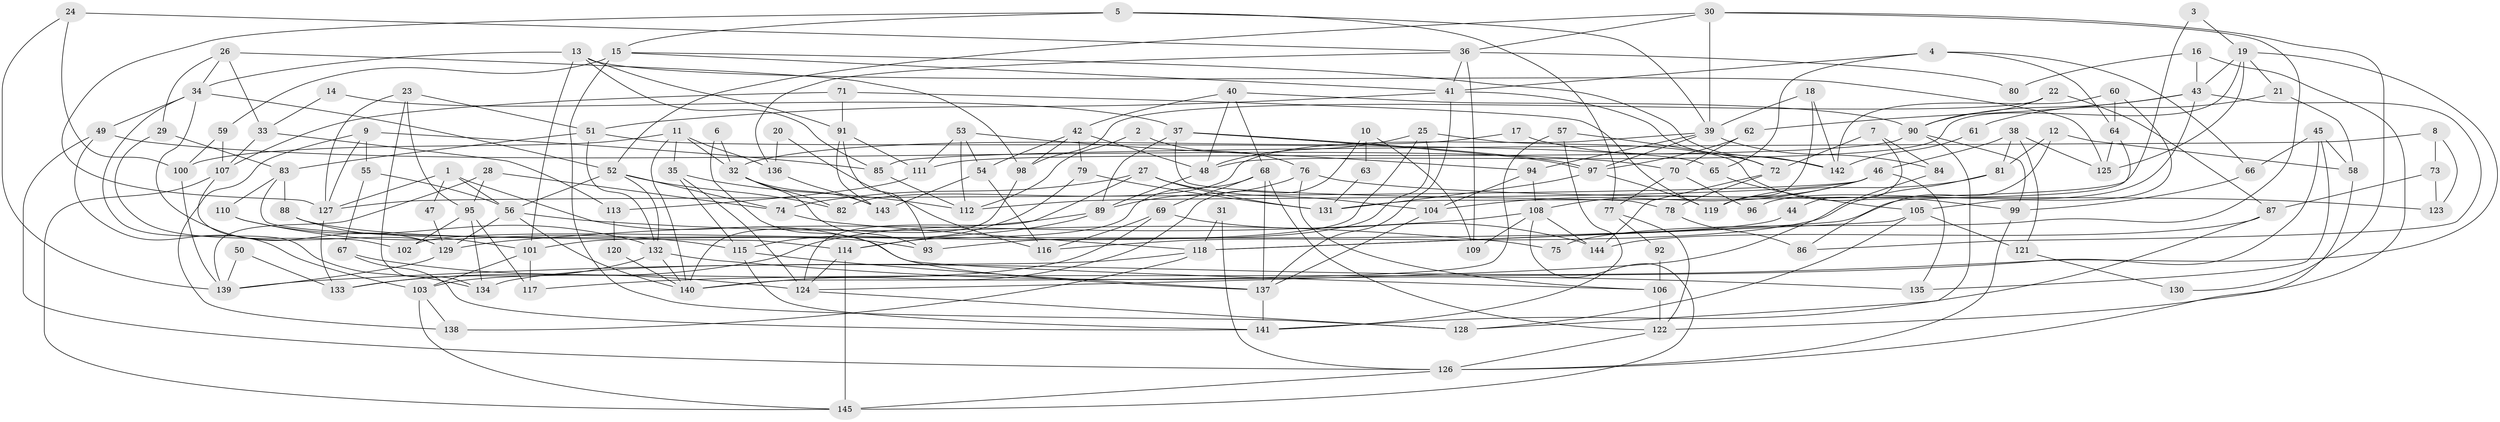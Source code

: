 // coarse degree distribution, {6: 0.2, 2: 0.11578947368421053, 5: 0.12631578947368421, 7: 0.12631578947368421, 3: 0.16842105263157894, 8: 0.08421052631578947, 4: 0.15789473684210525, 10: 0.021052631578947368}
// Generated by graph-tools (version 1.1) at 2025/24/03/03/25 07:24:03]
// undirected, 145 vertices, 290 edges
graph export_dot {
graph [start="1"]
  node [color=gray90,style=filled];
  1;
  2;
  3;
  4;
  5;
  6;
  7;
  8;
  9;
  10;
  11;
  12;
  13;
  14;
  15;
  16;
  17;
  18;
  19;
  20;
  21;
  22;
  23;
  24;
  25;
  26;
  27;
  28;
  29;
  30;
  31;
  32;
  33;
  34;
  35;
  36;
  37;
  38;
  39;
  40;
  41;
  42;
  43;
  44;
  45;
  46;
  47;
  48;
  49;
  50;
  51;
  52;
  53;
  54;
  55;
  56;
  57;
  58;
  59;
  60;
  61;
  62;
  63;
  64;
  65;
  66;
  67;
  68;
  69;
  70;
  71;
  72;
  73;
  74;
  75;
  76;
  77;
  78;
  79;
  80;
  81;
  82;
  83;
  84;
  85;
  86;
  87;
  88;
  89;
  90;
  91;
  92;
  93;
  94;
  95;
  96;
  97;
  98;
  99;
  100;
  101;
  102;
  103;
  104;
  105;
  106;
  107;
  108;
  109;
  110;
  111;
  112;
  113;
  114;
  115;
  116;
  117;
  118;
  119;
  120;
  121;
  122;
  123;
  124;
  125;
  126;
  127;
  128;
  129;
  130;
  131;
  132;
  133;
  134;
  135;
  136;
  137;
  138;
  139;
  140;
  141;
  142;
  143;
  144;
  145;
  1 -- 127;
  1 -- 56;
  1 -- 47;
  1 -- 106;
  2 -- 112;
  2 -- 76;
  3 -- 19;
  3 -- 131;
  4 -- 64;
  4 -- 41;
  4 -- 65;
  4 -- 66;
  5 -- 39;
  5 -- 127;
  5 -- 15;
  5 -- 77;
  6 -- 32;
  6 -- 137;
  7 -- 72;
  7 -- 84;
  7 -- 44;
  8 -- 85;
  8 -- 73;
  8 -- 123;
  9 -- 127;
  9 -- 55;
  9 -- 85;
  9 -- 138;
  10 -- 140;
  10 -- 109;
  10 -- 63;
  11 -- 100;
  11 -- 35;
  11 -- 32;
  11 -- 136;
  11 -- 140;
  12 -- 81;
  12 -- 58;
  12 -- 86;
  13 -- 34;
  13 -- 125;
  13 -- 85;
  13 -- 91;
  13 -- 101;
  14 -- 33;
  14 -- 37;
  15 -- 41;
  15 -- 59;
  15 -- 128;
  15 -- 142;
  16 -- 122;
  16 -- 43;
  16 -- 80;
  17 -- 32;
  17 -- 142;
  18 -- 119;
  18 -- 39;
  18 -- 142;
  19 -- 139;
  19 -- 48;
  19 -- 21;
  19 -- 43;
  19 -- 125;
  20 -- 136;
  20 -- 116;
  21 -- 58;
  21 -- 61;
  22 -- 90;
  22 -- 87;
  22 -- 98;
  23 -- 134;
  23 -- 95;
  23 -- 51;
  23 -- 127;
  24 -- 139;
  24 -- 100;
  24 -- 36;
  25 -- 93;
  25 -- 48;
  25 -- 99;
  25 -- 102;
  26 -- 34;
  26 -- 98;
  26 -- 29;
  26 -- 33;
  27 -- 131;
  27 -- 104;
  27 -- 74;
  27 -- 124;
  28 -- 95;
  28 -- 74;
  28 -- 139;
  29 -- 83;
  29 -- 102;
  30 -- 39;
  30 -- 36;
  30 -- 52;
  30 -- 75;
  30 -- 130;
  31 -- 126;
  31 -- 118;
  32 -- 143;
  32 -- 82;
  32 -- 93;
  33 -- 107;
  33 -- 113;
  34 -- 52;
  34 -- 49;
  34 -- 129;
  34 -- 134;
  35 -- 124;
  35 -- 112;
  35 -- 115;
  36 -- 41;
  36 -- 80;
  36 -- 109;
  36 -- 136;
  37 -- 78;
  37 -- 97;
  37 -- 97;
  37 -- 89;
  38 -- 46;
  38 -- 125;
  38 -- 81;
  38 -- 121;
  39 -- 94;
  39 -- 82;
  39 -- 84;
  39 -- 97;
  40 -- 68;
  40 -- 48;
  40 -- 42;
  40 -- 90;
  41 -- 137;
  41 -- 51;
  41 -- 72;
  42 -- 98;
  42 -- 48;
  42 -- 54;
  42 -- 79;
  43 -- 90;
  43 -- 62;
  43 -- 86;
  43 -- 96;
  44 -- 101;
  45 -- 66;
  45 -- 117;
  45 -- 58;
  45 -- 135;
  46 -- 127;
  46 -- 135;
  46 -- 104;
  46 -- 108;
  46 -- 112;
  47 -- 129;
  48 -- 89;
  49 -- 103;
  49 -- 126;
  49 -- 70;
  50 -- 133;
  50 -- 139;
  51 -- 83;
  51 -- 65;
  51 -- 132;
  52 -- 132;
  52 -- 56;
  52 -- 74;
  52 -- 82;
  53 -- 112;
  53 -- 54;
  53 -- 94;
  53 -- 111;
  54 -- 116;
  54 -- 143;
  55 -- 67;
  55 -- 56;
  56 -- 129;
  56 -- 75;
  56 -- 140;
  57 -- 140;
  57 -- 72;
  57 -- 141;
  58 -- 126;
  59 -- 107;
  59 -- 100;
  60 -- 142;
  60 -- 105;
  60 -- 64;
  61 -- 142;
  62 -- 97;
  62 -- 70;
  63 -- 131;
  64 -- 118;
  64 -- 125;
  65 -- 105;
  66 -- 99;
  67 -- 141;
  67 -- 124;
  68 -- 137;
  68 -- 122;
  68 -- 69;
  68 -- 114;
  69 -- 103;
  69 -- 116;
  69 -- 144;
  70 -- 77;
  70 -- 96;
  71 -- 107;
  71 -- 91;
  71 -- 119;
  72 -- 144;
  72 -- 78;
  73 -- 87;
  73 -- 123;
  74 -- 118;
  76 -- 106;
  76 -- 89;
  76 -- 123;
  77 -- 92;
  77 -- 122;
  78 -- 86;
  79 -- 115;
  79 -- 131;
  81 -- 119;
  81 -- 116;
  83 -- 88;
  83 -- 114;
  83 -- 110;
  84 -- 124;
  85 -- 112;
  87 -- 144;
  87 -- 141;
  88 -- 101;
  88 -- 93;
  89 -- 114;
  89 -- 133;
  90 -- 111;
  90 -- 99;
  90 -- 128;
  91 -- 143;
  91 -- 93;
  91 -- 111;
  92 -- 106;
  94 -- 104;
  94 -- 108;
  95 -- 102;
  95 -- 134;
  95 -- 117;
  97 -- 119;
  97 -- 131;
  98 -- 140;
  99 -- 126;
  100 -- 139;
  101 -- 103;
  101 -- 117;
  103 -- 145;
  103 -- 138;
  104 -- 137;
  105 -- 128;
  105 -- 118;
  105 -- 121;
  106 -- 122;
  107 -- 145;
  107 -- 129;
  108 -- 109;
  108 -- 129;
  108 -- 144;
  108 -- 145;
  110 -- 132;
  110 -- 115;
  111 -- 113;
  113 -- 120;
  114 -- 124;
  114 -- 145;
  115 -- 137;
  115 -- 141;
  118 -- 134;
  118 -- 138;
  120 -- 140;
  121 -- 130;
  122 -- 126;
  124 -- 128;
  126 -- 145;
  127 -- 133;
  129 -- 139;
  132 -- 140;
  132 -- 133;
  132 -- 135;
  136 -- 143;
  137 -- 141;
}
